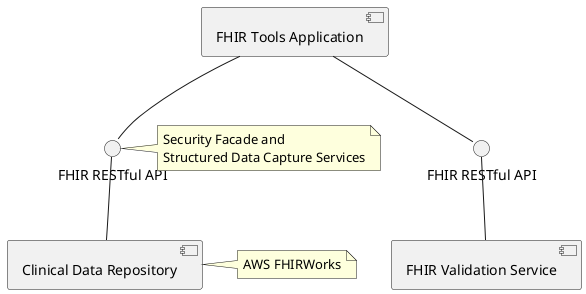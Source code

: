 @startuml


component "FHIR Tools Application" as tool

interface  "FHIR RESTful API" as iAWSFHIRWorks
note right
Security Facade and
Structured Data Capture Services
end note

component "Clinical Data Repository" as AWSFHIRWorks
note right
AWS FHIRWorks
end note

interface "FHIR RESTful API" as iValidate
component "FHIR Validation Service" as validate

tool -- iAWSFHIRWorks
tool -- iValidate

iAWSFHIRWorks -- AWSFHIRWorks
iValidate -- validate


@enduml

